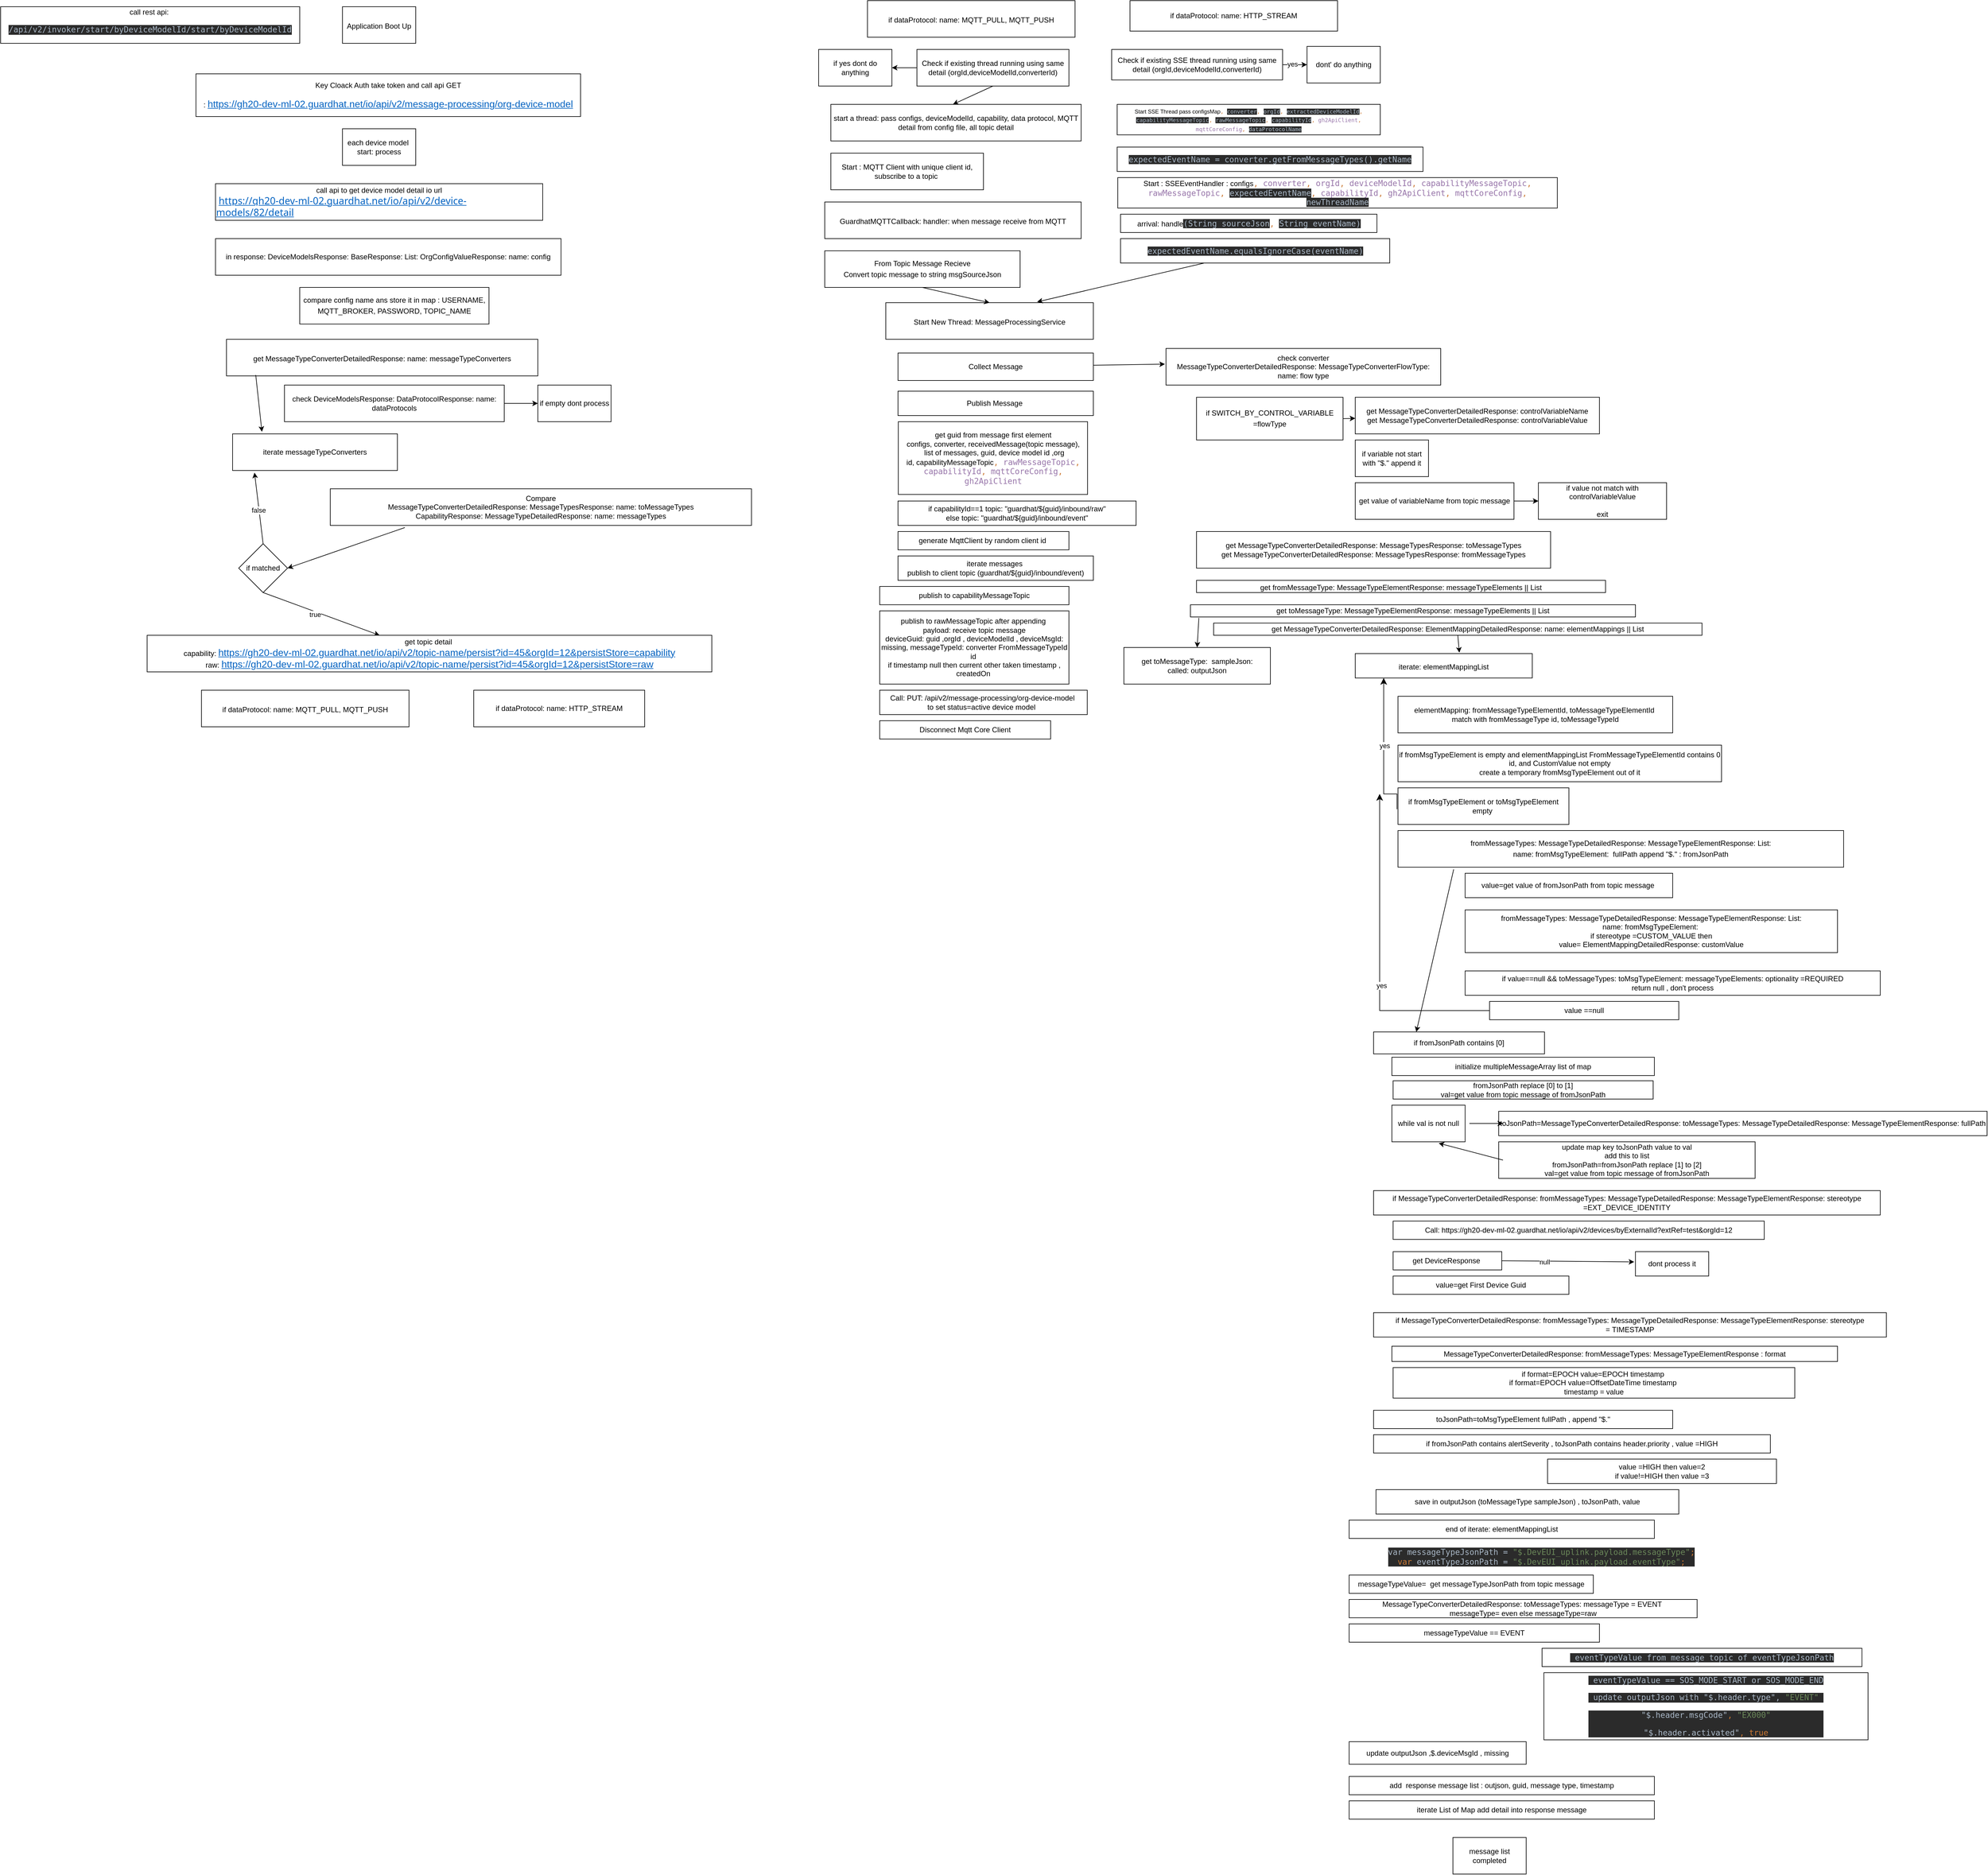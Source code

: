 <mxfile version="23.1.1" type="github">
  <diagram name="Page-1" id="rc2w1ViO4SwAH4gsUvoJ">
    <mxGraphModel dx="2721" dy="923" grid="1" gridSize="10" guides="1" tooltips="1" connect="1" arrows="1" fold="1" page="1" pageScale="1" pageWidth="827" pageHeight="1169" math="0" shadow="0">
      <root>
        <mxCell id="0" />
        <mxCell id="1" parent="0" />
        <mxCell id="ei1pIP2o1uee5ukMiUAw-1" value="Application Boot Up&lt;span style=&quot;font-size: medium; text-align: start;&quot;&gt;&lt;/span&gt;" style="rounded=0;whiteSpace=wrap;html=1;" parent="1" vertex="1">
          <mxGeometry x="300" y="10" width="120" height="60" as="geometry" />
        </mxCell>
        <mxCell id="ei1pIP2o1uee5ukMiUAw-2" value="Key Cloack Auth take token and call api GET&lt;br&gt;&lt;br&gt;: &lt;span style=&quot;text-align: start; font-size: 12pt; font-family: Calibri, sans-serif;&quot;&gt;&lt;a style=&quot;color: rgb(5, 99, 193);&quot; href=&quot;https://gh20-dev-ml-02.guardhat.net/io/api/v2/message-processing/org-device-model&quot;&gt;&lt;span lang=&quot;EN-US&quot;&gt;https://gh20-dev-ml-02.guardhat.net/io/api/v2/message-processing/org-device-model&lt;/span&gt;&lt;/a&gt;&lt;/span&gt;&lt;span style=&quot;font-size: medium; text-align: start;&quot;&gt;&lt;/span&gt;" style="rounded=0;whiteSpace=wrap;html=1;" parent="1" vertex="1">
          <mxGeometry x="60" y="120" width="630" height="70" as="geometry" />
        </mxCell>
        <mxCell id="ei1pIP2o1uee5ukMiUAw-3" value="each device model&amp;nbsp;&lt;br&gt;start: process" style="rounded=0;whiteSpace=wrap;html=1;" parent="1" vertex="1">
          <mxGeometry x="300" y="210" width="120" height="60" as="geometry" />
        </mxCell>
        <mxCell id="ei1pIP2o1uee5ukMiUAw-4" value="call api to get device model detail&amp;nbsp;io url&lt;p style=&quot;margin: 0cm; font-size: 12pt; font-family: Calibri, sans-serif; text-align: start;&quot; class=&quot;MsoNormal&quot;&gt;&lt;span style=&quot;font-family: &amp;quot;Segoe UI&amp;quot;, sans-serif; color: rgb(33, 37, 41); background: white;&quot;&gt;&amp;nbsp;&lt;/span&gt;&lt;a style=&quot;color: rgb(5, 99, 193);&quot; href=&quot;https://gh20-dev-ml-02.guardhat.net/io/api/v2/device-models/82/detail&quot;&gt;&lt;span style=&quot;font-family: &amp;quot;Segoe UI&amp;quot;, sans-serif; background: white;&quot;&gt;https://gh20-dev-ml-02.guardhat.net/io/api/v2/device-models/82/detail&lt;/span&gt;&lt;/a&gt;&lt;span style=&quot;font-family: &amp;quot;Segoe UI&amp;quot;, sans-serif; color: rgb(33, 37, 41); background: white;&quot;&gt;&lt;/span&gt;&lt;/p&gt;&lt;span style=&quot;text-align: start; font-size: 12pt; font-family: Calibri, sans-serif;&quot;&gt;&lt;/span&gt;&lt;span style=&quot;text-align: start; font-size: 12pt; font-family: Calibri, sans-serif;&quot;&gt;&lt;/span&gt;&lt;span style=&quot;font-size: medium; text-align: start;&quot;&gt;&lt;/span&gt;&lt;span style=&quot;font-size: medium; text-align: start;&quot;&gt;&lt;/span&gt;" style="rounded=0;whiteSpace=wrap;html=1;" parent="1" vertex="1">
          <mxGeometry x="92" y="300" width="536" height="60" as="geometry" />
        </mxCell>
        <mxCell id="ei1pIP2o1uee5ukMiUAw-5" value="in response:&amp;nbsp;DeviceModelsResponse:&amp;nbsp;BaseResponse: List: OrgConfigValueResponse: name: config" style="rounded=0;whiteSpace=wrap;html=1;" parent="1" vertex="1">
          <mxGeometry x="92" y="390" width="566" height="60" as="geometry" />
        </mxCell>
        <mxCell id="ei1pIP2o1uee5ukMiUAw-6" value="compare config name ans store it in map :&amp;nbsp;USERNAME, MQTT_BROKER, PASSWORD, TOPIC_NAME&lt;span style=&quot;font-size: medium; text-align: start;&quot;&gt;&lt;/span&gt;" style="rounded=0;whiteSpace=wrap;html=1;" parent="1" vertex="1">
          <mxGeometry x="230" y="470" width="310" height="60" as="geometry" />
        </mxCell>
        <mxCell id="ei1pIP2o1uee5ukMiUAw-7" value="get&amp;nbsp;MessageTypeConverterDetailedResponse: name: messageTypeConverters&lt;span style=&quot;font-size: medium; text-align: start;&quot;&gt;&lt;/span&gt;" style="rounded=0;whiteSpace=wrap;html=1;" parent="1" vertex="1">
          <mxGeometry x="110" y="555" width="510" height="60" as="geometry" />
        </mxCell>
        <mxCell id="ei1pIP2o1uee5ukMiUAw-8" value="check&amp;nbsp;DeviceModelsResponse:&amp;nbsp;DataProtocolResponse: name: dataProtocols" style="rounded=0;whiteSpace=wrap;html=1;" parent="1" vertex="1">
          <mxGeometry x="205" y="630" width="360" height="60" as="geometry" />
        </mxCell>
        <mxCell id="ei1pIP2o1uee5ukMiUAw-9" value="if empty dont process" style="rounded=0;whiteSpace=wrap;html=1;" parent="1" vertex="1">
          <mxGeometry x="620" y="630" width="120" height="60" as="geometry" />
        </mxCell>
        <mxCell id="ei1pIP2o1uee5ukMiUAw-10" value="" style="endArrow=classic;html=1;rounded=0;exitX=1;exitY=0.5;exitDx=0;exitDy=0;" parent="1" source="ei1pIP2o1uee5ukMiUAw-8" target="ei1pIP2o1uee5ukMiUAw-9" edge="1">
          <mxGeometry width="50" height="50" relative="1" as="geometry">
            <mxPoint x="390" y="700" as="sourcePoint" />
            <mxPoint x="440" y="650" as="targetPoint" />
          </mxGeometry>
        </mxCell>
        <mxCell id="ei1pIP2o1uee5ukMiUAw-11" value="iterate messageTypeConverters" style="rounded=0;whiteSpace=wrap;html=1;" parent="1" vertex="1">
          <mxGeometry x="120" y="710" width="270" height="60" as="geometry" />
        </mxCell>
        <mxCell id="ei1pIP2o1uee5ukMiUAw-12" value="" style="endArrow=classic;html=1;rounded=0;entryX=0.178;entryY=-0.058;entryDx=0;entryDy=0;exitX=0.094;exitY=0.975;exitDx=0;exitDy=0;entryPerimeter=0;exitPerimeter=0;" parent="1" source="ei1pIP2o1uee5ukMiUAw-7" target="ei1pIP2o1uee5ukMiUAw-11" edge="1">
          <mxGeometry width="50" height="50" relative="1" as="geometry">
            <mxPoint x="390" y="840" as="sourcePoint" />
            <mxPoint x="440" y="790" as="targetPoint" />
            <Array as="points" />
          </mxGeometry>
        </mxCell>
        <mxCell id="ei1pIP2o1uee5ukMiUAw-13" value="Compare &lt;br&gt;MessageTypeConverterDetailedResponse:&amp;nbsp;MessageTypesResponse: name: toMessageTypes&lt;br&gt;CapabilityResponse:&amp;nbsp;MessageTypeDetailedResponse: name:&amp;nbsp;messageTypes" style="rounded=0;whiteSpace=wrap;html=1;" parent="1" vertex="1">
          <mxGeometry x="280" y="800" width="690" height="60" as="geometry" />
        </mxCell>
        <mxCell id="ei1pIP2o1uee5ukMiUAw-16" value="if matched" style="rhombus;whiteSpace=wrap;html=1;" parent="1" vertex="1">
          <mxGeometry x="130" y="890" width="80" height="80" as="geometry" />
        </mxCell>
        <mxCell id="ei1pIP2o1uee5ukMiUAw-17" value="" style="endArrow=classic;html=1;rounded=0;entryX=1;entryY=0.5;entryDx=0;entryDy=0;exitX=0.177;exitY=1.058;exitDx=0;exitDy=0;exitPerimeter=0;" parent="1" source="ei1pIP2o1uee5ukMiUAw-13" target="ei1pIP2o1uee5ukMiUAw-16" edge="1">
          <mxGeometry width="50" height="50" relative="1" as="geometry">
            <mxPoint x="390" y="980" as="sourcePoint" />
            <mxPoint x="440" y="930" as="targetPoint" />
          </mxGeometry>
        </mxCell>
        <mxCell id="ei1pIP2o1uee5ukMiUAw-18" value="" style="endArrow=classic;html=1;rounded=0;exitX=0.5;exitY=1;exitDx=0;exitDy=0;" parent="1" source="ei1pIP2o1uee5ukMiUAw-16" target="ei1pIP2o1uee5ukMiUAw-22" edge="1">
          <mxGeometry width="50" height="50" relative="1" as="geometry">
            <mxPoint x="390" y="980" as="sourcePoint" />
            <mxPoint x="320" y="990" as="targetPoint" />
          </mxGeometry>
        </mxCell>
        <mxCell id="ei1pIP2o1uee5ukMiUAw-21" value="true" style="edgeLabel;html=1;align=center;verticalAlign=middle;resizable=0;points=[];" parent="ei1pIP2o1uee5ukMiUAw-18" vertex="1" connectable="0">
          <mxGeometry x="-0.1" y="-4" relative="1" as="geometry">
            <mxPoint as="offset" />
          </mxGeometry>
        </mxCell>
        <mxCell id="ei1pIP2o1uee5ukMiUAw-19" value="" style="endArrow=classic;html=1;rounded=0;entryX=0.133;entryY=1.058;entryDx=0;entryDy=0;entryPerimeter=0;exitX=0.5;exitY=0;exitDx=0;exitDy=0;" parent="1" source="ei1pIP2o1uee5ukMiUAw-16" target="ei1pIP2o1uee5ukMiUAw-11" edge="1">
          <mxGeometry width="50" height="50" relative="1" as="geometry">
            <mxPoint x="170" y="880" as="sourcePoint" />
            <mxPoint x="440" y="930" as="targetPoint" />
          </mxGeometry>
        </mxCell>
        <mxCell id="ei1pIP2o1uee5ukMiUAw-20" value="false&amp;nbsp;" style="edgeLabel;html=1;align=center;verticalAlign=middle;resizable=0;points=[];" parent="ei1pIP2o1uee5ukMiUAw-19" vertex="1" connectable="0">
          <mxGeometry x="-0.047" relative="1" as="geometry">
            <mxPoint as="offset" />
          </mxGeometry>
        </mxCell>
        <mxCell id="ei1pIP2o1uee5ukMiUAw-22" value="get topic detail&amp;nbsp;&lt;br&gt;capability:&amp;nbsp;&lt;a style=&quot;font-family: Calibri, sans-serif; font-size: 12pt; text-align: start; background-color: initial; color: rgb(5, 99, 193);&quot; href=&quot;https://gh20-dev-ml-02.guardhat.net/io/api/v2/topic-name/persist?id=45&amp;amp;orgId=12&amp;amp;persistStore=capability&quot;&gt;https://gh20-dev-ml-02.guardhat.net/io/api/v2/topic-name/persist?id=45&amp;amp;orgId=12&amp;amp;persistStore=capability&lt;/a&gt;&lt;p style=&quot;margin: 0cm; font-size: 12pt; font-family: Calibri, sans-serif; text-align: start;&quot; class=&quot;MsoNormal&quot;&gt;&lt;span style=&quot;font-family: &amp;quot;Segoe UI&amp;quot;, sans-serif; color: rgb(33, 37, 41); background: white;&quot;&gt;&lt;/span&gt;&lt;/p&gt;raw:&amp;nbsp;&lt;a style=&quot;font-family: Calibri, sans-serif; font-size: 12pt; text-align: start; background-color: initial; color: rgb(5, 99, 193);&quot; href=&quot;https://gh20-dev-ml-02.guardhat.net/io/api/v2/topic-name/persist?id=45&amp;amp;orgId=12&amp;amp;persistStore=raw&quot;&gt;https://gh20-dev-ml-02.guardhat.net/io/api/v2/topic-name/persist?id=45&amp;amp;orgId=12&amp;amp;persistStore=raw&lt;/a&gt;&lt;p style=&quot;margin: 0cm; font-size: 12pt; font-family: Calibri, sans-serif; text-align: start;&quot; class=&quot;MsoNormal&quot;&gt;&lt;span style=&quot;font-family: &amp;quot;Segoe UI&amp;quot;, sans-serif; color: rgb(33, 37, 41); background: white;&quot;&gt;&lt;/span&gt;&lt;/p&gt;&lt;p style=&quot;margin: 0cm; font-size: 12pt; font-family: Calibri, sans-serif; text-align: start;&quot; class=&quot;MsoNormal&quot;&gt;&lt;span style=&quot;font-family: &amp;quot;Segoe UI&amp;quot;, sans-serif; color: rgb(33, 37, 41); background: white;&quot;&gt;&lt;/span&gt;&lt;/p&gt;" style="rounded=0;whiteSpace=wrap;html=1;" parent="1" vertex="1">
          <mxGeometry x="-20" y="1040" width="925" height="60" as="geometry" />
        </mxCell>
        <mxCell id="ei1pIP2o1uee5ukMiUAw-23" value="if&amp;nbsp;dataProtocol: name:&amp;nbsp;&lt;span style=&quot;font-size: medium; text-align: start;&quot;&gt;&lt;/span&gt;MQTT_PULL, MQTT_PUSH" style="rounded=0;whiteSpace=wrap;html=1;" parent="1" vertex="1">
          <mxGeometry x="69" y="1130" width="340" height="60" as="geometry" />
        </mxCell>
        <mxCell id="ei1pIP2o1uee5ukMiUAw-24" value="if&amp;nbsp;dataProtocol: name: HTTP_STREAM" style="rounded=0;whiteSpace=wrap;html=1;" parent="1" vertex="1">
          <mxGeometry x="515" y="1130" width="280" height="60" as="geometry" />
        </mxCell>
        <mxCell id="ei1pIP2o1uee5ukMiUAw-25" value="if&amp;nbsp;dataProtocol: name:&amp;nbsp;&lt;span style=&quot;font-size: medium; text-align: start;&quot;&gt;&lt;/span&gt;MQTT_PULL, MQTT_PUSH" style="rounded=0;whiteSpace=wrap;html=1;" parent="1" vertex="1">
          <mxGeometry x="1160" width="340" height="60" as="geometry" />
        </mxCell>
        <mxCell id="ei1pIP2o1uee5ukMiUAw-26" value="Check if existing thread running using same detail (orgId,deviceModelId,converterId)" style="rounded=0;whiteSpace=wrap;html=1;" parent="1" vertex="1">
          <mxGeometry x="1241" y="80" width="249" height="60" as="geometry" />
        </mxCell>
        <mxCell id="ei1pIP2o1uee5ukMiUAw-27" value="if yes dont do anything" style="rounded=0;whiteSpace=wrap;html=1;" parent="1" vertex="1">
          <mxGeometry x="1080" y="80" width="120" height="60" as="geometry" />
        </mxCell>
        <mxCell id="ei1pIP2o1uee5ukMiUAw-28" value="" style="endArrow=classic;html=1;rounded=0;entryX=1;entryY=0.5;entryDx=0;entryDy=0;" parent="1" source="ei1pIP2o1uee5ukMiUAw-26" target="ei1pIP2o1uee5ukMiUAw-27" edge="1">
          <mxGeometry width="50" height="50" relative="1" as="geometry">
            <mxPoint x="1040" y="230" as="sourcePoint" />
            <mxPoint x="1090" y="180" as="targetPoint" />
          </mxGeometry>
        </mxCell>
        <mxCell id="ei1pIP2o1uee5ukMiUAw-29" value="" style="endArrow=classic;html=1;rounded=0;exitX=0.5;exitY=1;exitDx=0;exitDy=0;" parent="1" source="ei1pIP2o1uee5ukMiUAw-26" edge="1">
          <mxGeometry width="50" height="50" relative="1" as="geometry">
            <mxPoint x="1040" y="230" as="sourcePoint" />
            <mxPoint x="1300" y="170" as="targetPoint" />
          </mxGeometry>
        </mxCell>
        <mxCell id="ei1pIP2o1uee5ukMiUAw-30" value="start a thread: pass configs, deviceModelId, capability, data protocol, MQTT detail from config file, all topic detail" style="rounded=0;whiteSpace=wrap;html=1;" parent="1" vertex="1">
          <mxGeometry x="1100" y="170" width="410" height="60" as="geometry" />
        </mxCell>
        <mxCell id="ei1pIP2o1uee5ukMiUAw-31" value="Start : MQTT Client with unique client id, subscribe to a topic&amp;nbsp;" style="rounded=0;whiteSpace=wrap;html=1;" parent="1" vertex="1">
          <mxGeometry x="1100" y="250" width="250" height="60" as="geometry" />
        </mxCell>
        <mxCell id="ei1pIP2o1uee5ukMiUAw-32" value="GuardhatMQTTCallback: handler: when message receive from MQTT&lt;span style=&quot;font-size: medium; text-align: start;&quot;&gt;&lt;/span&gt;" style="rounded=0;whiteSpace=wrap;html=1;" parent="1" vertex="1">
          <mxGeometry x="1090" y="330" width="420" height="60" as="geometry" />
        </mxCell>
        <mxCell id="ei1pIP2o1uee5ukMiUAw-33" value="From Topic Message Recieve&lt;br&gt;Convert topic message to string msgSourceJson&lt;span style=&quot;font-size: medium; text-align: start;&quot;&gt;&lt;/span&gt;" style="rounded=0;whiteSpace=wrap;html=1;" parent="1" vertex="1">
          <mxGeometry x="1090" y="410" width="320" height="60" as="geometry" />
        </mxCell>
        <mxCell id="ei1pIP2o1uee5ukMiUAw-34" value="Start New Thread:&amp;nbsp;MessageProcessingService&lt;span style=&quot;font-size: medium; text-align: start;&quot;&gt;&lt;/span&gt;" style="rounded=0;whiteSpace=wrap;html=1;" parent="1" vertex="1">
          <mxGeometry x="1190" y="495" width="340" height="60" as="geometry" />
        </mxCell>
        <mxCell id="ei1pIP2o1uee5ukMiUAw-35" value="" style="endArrow=classic;html=1;rounded=0;entryX=0.5;entryY=0;entryDx=0;entryDy=0;exitX=0.5;exitY=1;exitDx=0;exitDy=0;" parent="1" source="ei1pIP2o1uee5ukMiUAw-33" target="ei1pIP2o1uee5ukMiUAw-34" edge="1">
          <mxGeometry width="50" height="50" relative="1" as="geometry">
            <mxPoint x="1040" y="490" as="sourcePoint" />
            <mxPoint x="1090" y="440" as="targetPoint" />
          </mxGeometry>
        </mxCell>
        <mxCell id="ei1pIP2o1uee5ukMiUAw-36" value="check converter&lt;br&gt;MessageTypeConverterDetailedResponse:&amp;nbsp;MessageTypeConverterFlowType: name: flow type" style="rounded=0;whiteSpace=wrap;html=1;" parent="1" vertex="1">
          <mxGeometry x="1649" y="570" width="450" height="60" as="geometry" />
        </mxCell>
        <mxCell id="ei1pIP2o1uee5ukMiUAw-37" value="if&amp;nbsp;SWITCH_BY_CONTROL_VARIABLE&lt;br&gt;=flowType&lt;span style=&quot;font-size: medium; text-align: start;&quot;&gt;&lt;/span&gt;" style="rounded=0;whiteSpace=wrap;html=1;" parent="1" vertex="1">
          <mxGeometry x="1699" y="650" width="240" height="70" as="geometry" />
        </mxCell>
        <mxCell id="ei1pIP2o1uee5ukMiUAw-38" value="get MessageTypeConverterDetailedResponse:&amp;nbsp;controlVariableName&lt;br&gt;get MessageTypeConverterDetailedResponse:&amp;nbsp;controlVariableValue" style="rounded=0;whiteSpace=wrap;html=1;" parent="1" vertex="1">
          <mxGeometry x="1959" y="650" width="400" height="60" as="geometry" />
        </mxCell>
        <mxCell id="ei1pIP2o1uee5ukMiUAw-39" value="if variable not start with &quot;$.&quot; append it" style="rounded=0;whiteSpace=wrap;html=1;" parent="1" vertex="1">
          <mxGeometry x="1959" y="720" width="120" height="60" as="geometry" />
        </mxCell>
        <mxCell id="ei1pIP2o1uee5ukMiUAw-40" value="get value of&amp;nbsp;variableName from topic message" style="rounded=0;whiteSpace=wrap;html=1;" parent="1" vertex="1">
          <mxGeometry x="1959" y="790" width="260" height="60" as="geometry" />
        </mxCell>
        <mxCell id="ei1pIP2o1uee5ukMiUAw-41" value="if value not match with controlVariableValue&lt;br&gt;&lt;br&gt;exit" style="rounded=0;whiteSpace=wrap;html=1;" parent="1" vertex="1">
          <mxGeometry x="2259" y="790" width="210" height="60" as="geometry" />
        </mxCell>
        <mxCell id="ei1pIP2o1uee5ukMiUAw-42" value="" style="endArrow=classic;html=1;rounded=0;entryX=0;entryY=0.5;entryDx=0;entryDy=0;" parent="1" target="ei1pIP2o1uee5ukMiUAw-41" edge="1">
          <mxGeometry width="50" height="50" relative="1" as="geometry">
            <mxPoint x="2219" y="820" as="sourcePoint" />
            <mxPoint x="1859" y="770" as="targetPoint" />
          </mxGeometry>
        </mxCell>
        <mxCell id="ei1pIP2o1uee5ukMiUAw-43" value="get&amp;nbsp;MessageTypeConverterDetailedResponse:&amp;nbsp;MessageTypesResponse:&amp;nbsp;toMessageTypes&lt;br&gt;get&amp;nbsp;MessageTypeConverterDetailedResponse:&amp;nbsp;MessageTypesResponse: fromMessageTypes" style="rounded=0;whiteSpace=wrap;html=1;" parent="1" vertex="1">
          <mxGeometry x="1699" y="870" width="580" height="60" as="geometry" />
        </mxCell>
        <mxCell id="ei1pIP2o1uee5ukMiUAw-44" value="" style="endArrow=classic;html=1;rounded=0;exitX=1;exitY=0.5;exitDx=0;exitDy=0;" parent="1" source="ei1pIP2o1uee5ukMiUAw-37" target="ei1pIP2o1uee5ukMiUAw-38" edge="1">
          <mxGeometry width="50" height="50" relative="1" as="geometry">
            <mxPoint x="1809" y="820" as="sourcePoint" />
            <mxPoint x="1859" y="770" as="targetPoint" />
          </mxGeometry>
        </mxCell>
        <mxCell id="ei1pIP2o1uee5ukMiUAw-45" value="get&amp;nbsp;fromMessageType:&amp;nbsp;&lt;span style=&quot;font-size: medium; text-align: start;&quot;&gt;&lt;/span&gt;MessageTypeElementResponse:&amp;nbsp;messageTypeElements || List" style="rounded=0;whiteSpace=wrap;html=1;" parent="1" vertex="1">
          <mxGeometry x="1699" y="950" width="670" height="20" as="geometry" />
        </mxCell>
        <mxCell id="ei1pIP2o1uee5ukMiUAw-46" value="get toMessageType:&amp;nbsp;MessageTypeElementResponse:&amp;nbsp;messageTypeElements || List" style="rounded=0;whiteSpace=wrap;html=1;" parent="1" vertex="1">
          <mxGeometry x="1689" y="990" width="729" height="20" as="geometry" />
        </mxCell>
        <mxCell id="ei1pIP2o1uee5ukMiUAw-47" value="get&amp;nbsp;MessageTypeConverterDetailedResponse:&amp;nbsp;ElementMappingDetailedResponse: name:&amp;nbsp;elementMappings || List" style="rounded=0;whiteSpace=wrap;html=1;" parent="1" vertex="1">
          <mxGeometry x="1727" y="1020" width="800" height="20" as="geometry" />
        </mxCell>
        <mxCell id="ei1pIP2o1uee5ukMiUAw-48" value="get toMessageType:&amp;nbsp;&amp;nbsp;sampleJson: called:&amp;nbsp;outputJson" style="rounded=0;whiteSpace=wrap;html=1;" parent="1" vertex="1">
          <mxGeometry x="1580" y="1060" width="240" height="60" as="geometry" />
        </mxCell>
        <mxCell id="ei1pIP2o1uee5ukMiUAw-49" value="" style="endArrow=classic;html=1;rounded=0;entryX=0.5;entryY=0;entryDx=0;entryDy=0;exitX=0.019;exitY=1.075;exitDx=0;exitDy=0;exitPerimeter=0;" parent="1" source="ei1pIP2o1uee5ukMiUAw-46" target="ei1pIP2o1uee5ukMiUAw-48" edge="1">
          <mxGeometry width="50" height="50" relative="1" as="geometry">
            <mxPoint x="1809" y="1020" as="sourcePoint" />
            <mxPoint x="1859" y="970" as="targetPoint" />
          </mxGeometry>
        </mxCell>
        <mxCell id="ei1pIP2o1uee5ukMiUAw-50" value="iterate:&amp;nbsp;elementMappingList&lt;span style=&quot;font-size: medium; text-align: start;&quot;&gt;&lt;/span&gt;" style="rounded=0;whiteSpace=wrap;html=1;" parent="1" vertex="1">
          <mxGeometry x="1959" y="1070" width="290" height="40" as="geometry" />
        </mxCell>
        <mxCell id="ei1pIP2o1uee5ukMiUAw-51" value="" style="endArrow=classic;html=1;rounded=0;entryX=0.588;entryY=-0.037;entryDx=0;entryDy=0;entryPerimeter=0;exitX=0.5;exitY=1;exitDx=0;exitDy=0;" parent="1" source="ei1pIP2o1uee5ukMiUAw-47" target="ei1pIP2o1uee5ukMiUAw-50" edge="1">
          <mxGeometry width="50" height="50" relative="1" as="geometry">
            <mxPoint x="1809" y="1080" as="sourcePoint" />
            <mxPoint x="1859" y="1030" as="targetPoint" />
          </mxGeometry>
        </mxCell>
        <mxCell id="ei1pIP2o1uee5ukMiUAw-53" value="elementMapping:&amp;nbsp;fromMessageTypeElementId,&amp;nbsp;toMessageTypeElementId&amp;nbsp;&lt;br&gt;match with fromMessageType id, toMessageTypeId" style="rounded=0;whiteSpace=wrap;html=1;" parent="1" vertex="1">
          <mxGeometry x="2029" y="1140" width="450" height="60" as="geometry" />
        </mxCell>
        <mxCell id="ei1pIP2o1uee5ukMiUAw-54" value="if&amp;nbsp;fromMsgTypeElement is empty and elementMappingList&amp;nbsp;FromMessageTypeElementId contains 0 id, and&amp;nbsp;CustomValue not empty&lt;br&gt;create a temporary&amp;nbsp;fromMsgTypeElement out of it" style="rounded=0;whiteSpace=wrap;html=1;" parent="1" vertex="1">
          <mxGeometry x="2029" y="1220" width="530" height="60" as="geometry" />
        </mxCell>
        <mxCell id="ei1pIP2o1uee5ukMiUAw-55" value="if&amp;nbsp;fromMsgTypeElement or&amp;nbsp;toMsgTypeElement empty&amp;nbsp;" style="rounded=0;whiteSpace=wrap;html=1;" parent="1" vertex="1">
          <mxGeometry x="2029" y="1290" width="280" height="60" as="geometry" />
        </mxCell>
        <mxCell id="ei1pIP2o1uee5ukMiUAw-58" value="" style="edgeStyle=elbowEdgeStyle;elbow=vertical;endArrow=classic;html=1;curved=0;rounded=0;endSize=8;startSize=8;entryX=0.609;entryY=1.004;entryDx=0;entryDy=0;entryPerimeter=0;exitX=-0.006;exitY=0.583;exitDx=0;exitDy=0;exitPerimeter=0;" parent="1" source="ei1pIP2o1uee5ukMiUAw-55" edge="1">
          <mxGeometry width="50" height="50" relative="1" as="geometry">
            <mxPoint x="1899" y="1320" as="sourcePoint" />
            <mxPoint x="2005.61" y="1110.0" as="targetPoint" />
            <Array as="points">
              <mxPoint x="1899" y="1300" />
            </Array>
          </mxGeometry>
        </mxCell>
        <mxCell id="ei1pIP2o1uee5ukMiUAw-59" value="yes" style="edgeLabel;html=1;align=center;verticalAlign=middle;resizable=0;points=[];" parent="ei1pIP2o1uee5ukMiUAw-58" vertex="1" connectable="0">
          <mxGeometry x="0.06" y="-1" relative="1" as="geometry">
            <mxPoint as="offset" />
          </mxGeometry>
        </mxCell>
        <mxCell id="ei1pIP2o1uee5ukMiUAw-60" value="call rest api:&amp;nbsp;&lt;br&gt;&lt;pre style=&quot;background-color:#2b2b2b;color:#a9b7c6;font-family:&#39;JetBrains Mono&#39;,monospace;font-size:9.8pt;&quot;&gt;/api/v2/invoker/start/byDeviceModelId/start/byDeviceModelId&lt;/pre&gt;" style="rounded=0;whiteSpace=wrap;html=1;" parent="1" vertex="1">
          <mxGeometry x="-260" y="10" width="490" height="60" as="geometry" />
        </mxCell>
        <mxCell id="ei1pIP2o1uee5ukMiUAw-61" value="fromMessageTypes:&amp;nbsp;MessageTypeDetailedResponse:&amp;nbsp;MessageTypeElementResponse: List:&lt;br&gt;name: fromMsgTypeElement:&amp;nbsp;&amp;nbsp;fullPath append&amp;nbsp;&quot;$.&quot; :&amp;nbsp;&lt;span style=&quot;font-size: medium; text-align: start;&quot;&gt;&lt;/span&gt;fromJsonPath" style="rounded=0;whiteSpace=wrap;html=1;" parent="1" vertex="1">
          <mxGeometry x="2029" y="1360" width="730" height="60" as="geometry" />
        </mxCell>
        <mxCell id="ei1pIP2o1uee5ukMiUAw-62" value="value=get value of fromJsonPath from topic message&amp;nbsp;" style="rounded=0;whiteSpace=wrap;html=1;" parent="1" vertex="1">
          <mxGeometry x="2139" y="1430" width="340" height="40" as="geometry" />
        </mxCell>
        <mxCell id="ei1pIP2o1uee5ukMiUAw-63" value="fromMessageTypes:&amp;nbsp;MessageTypeDetailedResponse:&amp;nbsp;MessageTypeElementResponse: List:&lt;br&gt;name: fromMsgTypeElement:&amp;nbsp; &lt;br&gt;if stereotype&lt;span style=&quot;background-color: initial;&quot;&gt;&amp;nbsp;=&lt;/span&gt;CUSTOM_VALUE then &lt;br&gt;value=&amp;nbsp;ElementMappingDetailedResponse:&amp;nbsp;customValue" style="rounded=0;whiteSpace=wrap;html=1;" parent="1" vertex="1">
          <mxGeometry x="2139" y="1490" width="610" height="70" as="geometry" />
        </mxCell>
        <mxCell id="ei1pIP2o1uee5ukMiUAw-64" value="if value==null &amp;amp;&amp;amp;&amp;nbsp;toMessageTypes:&amp;nbsp;toMsgTypeElement:&amp;nbsp;messageTypeElements:&amp;nbsp;optionality =REQUIRED&lt;br&gt;return null , don&#39;t process&lt;br&gt;&lt;span style=&quot;font-size: medium; text-align: start;&quot;&gt;&lt;/span&gt;" style="rounded=0;whiteSpace=wrap;html=1;" parent="1" vertex="1">
          <mxGeometry x="2139" y="1590" width="680" height="40" as="geometry" />
        </mxCell>
        <mxCell id="ei1pIP2o1uee5ukMiUAw-65" value="value ==null" style="rounded=0;whiteSpace=wrap;html=1;" parent="1" vertex="1">
          <mxGeometry x="2179" y="1640" width="310" height="30" as="geometry" />
        </mxCell>
        <mxCell id="ei1pIP2o1uee5ukMiUAw-68" value="" style="edgeStyle=segmentEdgeStyle;endArrow=classic;html=1;curved=0;rounded=0;endSize=8;startSize=8;exitX=0;exitY=0.5;exitDx=0;exitDy=0;" parent="1" source="ei1pIP2o1uee5ukMiUAw-65" edge="1">
          <mxGeometry width="50" height="50" relative="1" as="geometry">
            <mxPoint x="2149" y="1660" as="sourcePoint" />
            <mxPoint x="1999" y="1300" as="targetPoint" />
          </mxGeometry>
        </mxCell>
        <mxCell id="ei1pIP2o1uee5ukMiUAw-69" value="yes&lt;br&gt;" style="edgeLabel;html=1;align=center;verticalAlign=middle;resizable=0;points=[];" parent="ei1pIP2o1uee5ukMiUAw-68" vertex="1" connectable="0">
          <mxGeometry x="-0.174" y="-3" relative="1" as="geometry">
            <mxPoint as="offset" />
          </mxGeometry>
        </mxCell>
        <mxCell id="ei1pIP2o1uee5ukMiUAw-70" value="if&amp;nbsp;fromJsonPath contains [0]" style="rounded=0;whiteSpace=wrap;html=1;" parent="1" vertex="1">
          <mxGeometry x="1989" y="1690" width="280" height="36" as="geometry" />
        </mxCell>
        <mxCell id="ei1pIP2o1uee5ukMiUAw-71" value="" style="endArrow=classic;html=1;rounded=0;entryX=0.25;entryY=0;entryDx=0;entryDy=0;exitX=0.125;exitY=1.061;exitDx=0;exitDy=0;exitPerimeter=0;" parent="1" source="ei1pIP2o1uee5ukMiUAw-61" target="ei1pIP2o1uee5ukMiUAw-70" edge="1">
          <mxGeometry width="50" height="50" relative="1" as="geometry">
            <mxPoint x="2249" y="1620" as="sourcePoint" />
            <mxPoint x="2299" y="1570" as="targetPoint" />
          </mxGeometry>
        </mxCell>
        <mxCell id="ei1pIP2o1uee5ukMiUAw-72" value="initialize&amp;nbsp;multipleMessageArray list of map" style="rounded=0;whiteSpace=wrap;html=1;" parent="1" vertex="1">
          <mxGeometry x="2019" y="1731.5" width="430" height="30" as="geometry" />
        </mxCell>
        <mxCell id="ei1pIP2o1uee5ukMiUAw-73" value="fromJsonPath replace [0] to [1]&lt;br&gt;val=get value from topic message of fromJsonPath" style="rounded=0;whiteSpace=wrap;html=1;" parent="1" vertex="1">
          <mxGeometry x="2021" y="1770" width="426" height="30" as="geometry" />
        </mxCell>
        <mxCell id="ei1pIP2o1uee5ukMiUAw-74" value="while val is not null" style="rounded=0;whiteSpace=wrap;html=1;" parent="1" vertex="1">
          <mxGeometry x="2019" y="1810" width="120" height="60" as="geometry" />
        </mxCell>
        <mxCell id="ei1pIP2o1uee5ukMiUAw-75" value="toJsonPath=MessageTypeConverterDetailedResponse:&amp;nbsp;toMessageTypes:&amp;nbsp;MessageTypeDetailedResponse:&amp;nbsp;MessageTypeElementResponse: fullPath" style="rounded=0;whiteSpace=wrap;html=1;" parent="1" vertex="1">
          <mxGeometry x="2194" y="1820" width="800" height="40" as="geometry" />
        </mxCell>
        <mxCell id="ei1pIP2o1uee5ukMiUAw-76" value="update map key toJsonPath value to val&lt;br&gt;add this to list&lt;br&gt;fromJsonPath=fromJsonPath replace [1] to [2]&lt;br&gt;val=get value from topic message of fromJsonPath" style="rounded=0;whiteSpace=wrap;html=1;" parent="1" vertex="1">
          <mxGeometry x="2194" y="1870" width="420" height="60" as="geometry" />
        </mxCell>
        <mxCell id="ei1pIP2o1uee5ukMiUAw-77" value="" style="endArrow=classic;html=1;rounded=0;entryX=0.581;entryY=1.039;entryDx=0;entryDy=0;entryPerimeter=0;exitX=0;exitY=0.5;exitDx=0;exitDy=0;" parent="1" edge="1">
          <mxGeometry width="50" height="50" relative="1" as="geometry">
            <mxPoint x="2201.0" y="1900" as="sourcePoint" />
            <mxPoint x="2095.72" y="1872.34" as="targetPoint" />
          </mxGeometry>
        </mxCell>
        <mxCell id="ei1pIP2o1uee5ukMiUAw-78" value="" style="endArrow=classic;html=1;rounded=0;entryX=0;entryY=0.5;entryDx=0;entryDy=0;exitX=1;exitY=0.5;exitDx=0;exitDy=0;" parent="1" edge="1">
          <mxGeometry width="50" height="50" relative="1" as="geometry">
            <mxPoint x="2146" y="1840" as="sourcePoint" />
            <mxPoint x="2201.0" y="1840" as="targetPoint" />
          </mxGeometry>
        </mxCell>
        <mxCell id="ei1pIP2o1uee5ukMiUAw-79" value="if&amp;nbsp;MessageTypeConverterDetailedResponse:&amp;nbsp;fromMessageTypes:&amp;nbsp;MessageTypeDetailedResponse:&amp;nbsp;MessageTypeElementResponse:&amp;nbsp;stereotype&lt;br&gt;=EXT_DEVICE_IDENTITY" style="rounded=0;whiteSpace=wrap;html=1;" parent="1" vertex="1">
          <mxGeometry x="1989" y="1950" width="830" height="40" as="geometry" />
        </mxCell>
        <mxCell id="ei1pIP2o1uee5ukMiUAw-80" value="Call:&amp;nbsp;https://gh20-dev-ml-02.guardhat.net/io/api/v2/devices/byExternalId?extRef=test&amp;amp;orgId=12" style="rounded=0;whiteSpace=wrap;html=1;" parent="1" vertex="1">
          <mxGeometry x="2021" y="2000" width="608" height="30" as="geometry" />
        </mxCell>
        <mxCell id="ei1pIP2o1uee5ukMiUAw-81" value="get&amp;nbsp;DeviceResponse&amp;nbsp;" style="rounded=0;whiteSpace=wrap;html=1;" parent="1" vertex="1">
          <mxGeometry x="2021" y="2050" width="178" height="30" as="geometry" />
        </mxCell>
        <mxCell id="ei1pIP2o1uee5ukMiUAw-82" value="dont process it" style="rounded=0;whiteSpace=wrap;html=1;" parent="1" vertex="1">
          <mxGeometry x="2418" y="2050" width="120" height="40" as="geometry" />
        </mxCell>
        <mxCell id="ei1pIP2o1uee5ukMiUAw-83" value="" style="endArrow=classic;html=1;rounded=0;entryX=-0.017;entryY=0.421;entryDx=0;entryDy=0;entryPerimeter=0;exitX=1;exitY=0.5;exitDx=0;exitDy=0;" parent="1" source="ei1pIP2o1uee5ukMiUAw-81" target="ei1pIP2o1uee5ukMiUAw-82" edge="1">
          <mxGeometry width="50" height="50" relative="1" as="geometry">
            <mxPoint x="2219" y="1980" as="sourcePoint" />
            <mxPoint x="2269" y="1930" as="targetPoint" />
          </mxGeometry>
        </mxCell>
        <mxCell id="ei1pIP2o1uee5ukMiUAw-84" value="null" style="edgeLabel;html=1;align=center;verticalAlign=middle;resizable=0;points=[];" parent="ei1pIP2o1uee5ukMiUAw-83" vertex="1" connectable="0">
          <mxGeometry x="-0.353" y="-1" relative="1" as="geometry">
            <mxPoint as="offset" />
          </mxGeometry>
        </mxCell>
        <mxCell id="ei1pIP2o1uee5ukMiUAw-85" value="value=get First Device Guid" style="rounded=0;whiteSpace=wrap;html=1;" parent="1" vertex="1">
          <mxGeometry x="2021" y="2090" width="288" height="30" as="geometry" />
        </mxCell>
        <mxCell id="ei1pIP2o1uee5ukMiUAw-86" value="if&amp;nbsp;MessageTypeConverterDetailedResponse:&amp;nbsp;fromMessageTypes:&amp;nbsp;MessageTypeDetailedResponse:&amp;nbsp;MessageTypeElementResponse:&amp;nbsp;stereotype&lt;br style=&quot;border-color: var(--border-color);&quot;&gt;=&amp;nbsp;TIMESTAMP" style="rounded=0;whiteSpace=wrap;html=1;" parent="1" vertex="1">
          <mxGeometry x="1989" y="2150" width="840" height="40" as="geometry" />
        </mxCell>
        <mxCell id="ei1pIP2o1uee5ukMiUAw-87" value="MessageTypeConverterDetailedResponse:&amp;nbsp;fromMessageTypes:&amp;nbsp;MessageTypeElementResponse&amp;nbsp;:&amp;nbsp;format" style="rounded=0;whiteSpace=wrap;html=1;" parent="1" vertex="1">
          <mxGeometry x="2019" y="2205" width="730" height="25" as="geometry" />
        </mxCell>
        <mxCell id="ei1pIP2o1uee5ukMiUAw-88" value="if format=EPOCH&amp;nbsp;value=EPOCH timestamp&amp;nbsp;&lt;br&gt;if format=EPOCH&amp;nbsp;value=OffsetDateTime&amp;nbsp;timestamp&amp;nbsp;&lt;br&gt;&lt;span style=&quot;background-color: initial;&quot;&gt;timestamp = value&lt;br&gt;&lt;/span&gt;" style="rounded=0;whiteSpace=wrap;html=1;" parent="1" vertex="1">
          <mxGeometry x="2021" y="2240" width="658" height="50" as="geometry" />
        </mxCell>
        <mxCell id="ei1pIP2o1uee5ukMiUAw-89" value="toJsonPath=toMsgTypeElement fullPath , append&amp;nbsp;&quot;$.&quot;" style="rounded=0;whiteSpace=wrap;html=1;" parent="1" vertex="1">
          <mxGeometry x="1989" y="2310" width="490" height="30" as="geometry" />
        </mxCell>
        <mxCell id="ei1pIP2o1uee5ukMiUAw-90" value="if fromJsonPath contains&amp;nbsp;alertSeverity , toJsonPath contains&amp;nbsp;header.priority , value =HIGH" style="rounded=0;whiteSpace=wrap;html=1;" parent="1" vertex="1">
          <mxGeometry x="1989" y="2350" width="650" height="30" as="geometry" />
        </mxCell>
        <mxCell id="ei1pIP2o1uee5ukMiUAw-91" value="value =HIGH then value=2&lt;br&gt;if value!=HIGH then value =3" style="rounded=0;whiteSpace=wrap;html=1;" parent="1" vertex="1">
          <mxGeometry x="2274" y="2390" width="375" height="40" as="geometry" />
        </mxCell>
        <mxCell id="XzORqDxbFwmmnYt8RqeT-1" value="save in&amp;nbsp;outputJson (toMessageType sampleJson&lt;span style=&quot;background-color: initial;&quot;&gt;) ,&amp;nbsp;&lt;/span&gt;toJsonPath,&amp;nbsp;value" style="rounded=0;whiteSpace=wrap;html=1;" vertex="1" parent="1">
          <mxGeometry x="1993" y="2440" width="496" height="40" as="geometry" />
        </mxCell>
        <mxCell id="XzORqDxbFwmmnYt8RqeT-2" value="end of iterate:&amp;nbsp;elementMappingList" style="rounded=0;whiteSpace=wrap;html=1;" vertex="1" parent="1">
          <mxGeometry x="1949" y="2490" width="500" height="30" as="geometry" />
        </mxCell>
        <mxCell id="XzORqDxbFwmmnYt8RqeT-3" value="&lt;pre style=&quot;background-color:#2b2b2b;color:#a9b7c6;font-family:&#39;JetBrains Mono&#39;,monospace;font-size:9.8pt;&quot;&gt;var messageTypeJsonPath = &lt;span style=&quot;color:#6a8759;&quot;&gt;&quot;$.DevEUI_uplink.payload.messageType&quot;&lt;/span&gt;&lt;span style=&quot;color:#cc7832;&quot;&gt;;&lt;br&gt;&lt;/span&gt;&lt;span style=&quot;color:#cc7832;&quot;&gt;var &lt;/span&gt;eventTypeJsonPath = &lt;span style=&quot;color:#6a8759;&quot;&gt;&quot;$.DevEUI_uplink.payload.eventType&quot;&lt;/span&gt;&lt;span style=&quot;color:#cc7832;&quot;&gt;;&lt;/span&gt;&lt;/pre&gt;" style="rounded=0;whiteSpace=wrap;html=1;strokeColor=#FFFFFF;" vertex="1" parent="1">
          <mxGeometry x="1949" y="2530" width="630" height="40" as="geometry" />
        </mxCell>
        <mxCell id="XzORqDxbFwmmnYt8RqeT-4" value="messageTypeValue=&amp;nbsp; get&amp;nbsp;messageTypeJsonPath from topic message" style="rounded=0;whiteSpace=wrap;html=1;" vertex="1" parent="1">
          <mxGeometry x="1949" y="2580" width="400" height="30" as="geometry" />
        </mxCell>
        <mxCell id="XzORqDxbFwmmnYt8RqeT-5" value="MessageTypeConverterDetailedResponse:&amp;nbsp;toMessageTypes:&amp;nbsp;messageType = EVENT&amp;nbsp;&lt;br&gt;messageType= even else messageType=raw" style="rounded=0;whiteSpace=wrap;html=1;" vertex="1" parent="1">
          <mxGeometry x="1949" y="2620" width="570" height="30" as="geometry" />
        </mxCell>
        <mxCell id="XzORqDxbFwmmnYt8RqeT-6" value="messageTypeValue == EVENT" style="rounded=0;whiteSpace=wrap;html=1;" vertex="1" parent="1">
          <mxGeometry x="1949" y="2660" width="410" height="30" as="geometry" />
        </mxCell>
        <mxCell id="XzORqDxbFwmmnYt8RqeT-7" value="&lt;pre style=&quot;background-color:#2b2b2b;color:#a9b7c6;font-family:&#39;JetBrains Mono&#39;,monospace;font-size:9.8pt;&quot;&gt; eventTypeValue from message topic of eventTypeJsonPath&lt;/pre&gt;" style="rounded=0;whiteSpace=wrap;html=1;" vertex="1" parent="1">
          <mxGeometry x="2265" y="2700" width="524" height="30" as="geometry" />
        </mxCell>
        <mxCell id="XzORqDxbFwmmnYt8RqeT-8" value="&lt;pre style=&quot;background-color:#2b2b2b;color:#a9b7c6;font-family:&#39;JetBrains Mono&#39;,monospace;font-size:9.8pt;&quot;&gt; eventTypeValue == SOS_MODE_START or SOS_MODE_END&lt;/pre&gt;&lt;pre style=&quot;background-color:#2b2b2b;color:#a9b7c6;font-family:&#39;JetBrains Mono&#39;,monospace;font-size:9.8pt;&quot;&gt;update outputJson with &quot;$.header.type&quot;, &lt;span style=&quot;font-size: 9.8pt; color: rgb(106, 135, 89);&quot;&gt;&quot;EVENT&quot;&lt;/span&gt;&lt;/pre&gt;&lt;pre style=&quot;background-color:#2b2b2b;color:#a9b7c6;font-family:&#39;JetBrains Mono&#39;,monospace;font-size:9.8pt;&quot;&gt;&lt;pre style=&quot;font-family: &amp;quot;JetBrains Mono&amp;quot;, monospace; font-size: 9.8pt;&quot;&gt;&quot;$.header.msgCode&quot;&lt;span style=&quot;color:#cc7832;&quot;&gt;, &lt;/span&gt;&lt;span style=&quot;color:#6a8759;&quot;&gt;&quot;EX000&quot;&lt;/span&gt;&lt;/pre&gt;&lt;pre style=&quot;font-family: &amp;quot;JetBrains Mono&amp;quot;, monospace; font-size: 9.8pt;&quot;&gt;&quot;$.header.activated&quot;&lt;span style=&quot;color:#cc7832;&quot;&gt;, true&lt;/span&gt;&lt;/pre&gt;&lt;/pre&gt;" style="rounded=0;whiteSpace=wrap;html=1;" vertex="1" parent="1">
          <mxGeometry x="2268" y="2740" width="531" height="110" as="geometry" />
        </mxCell>
        <mxCell id="XzORqDxbFwmmnYt8RqeT-9" value="update outputJson ,$.deviceMsgId , missing" style="rounded=0;whiteSpace=wrap;html=1;" vertex="1" parent="1">
          <mxGeometry x="1949" y="2853" width="290" height="37" as="geometry" />
        </mxCell>
        <mxCell id="XzORqDxbFwmmnYt8RqeT-10" value="add&amp;nbsp;&lt;span style=&quot;white-space: pre;&quot;&gt;&#x9;&lt;/span&gt;response message list : outjson, guid, message type, timestamp" style="rounded=0;whiteSpace=wrap;html=1;" vertex="1" parent="1">
          <mxGeometry x="1949" y="2910" width="500" height="30" as="geometry" />
        </mxCell>
        <mxCell id="XzORqDxbFwmmnYt8RqeT-11" value="iterate List of Map add detail into response message" style="rounded=0;whiteSpace=wrap;html=1;" vertex="1" parent="1">
          <mxGeometry x="1949" y="2950" width="500" height="30" as="geometry" />
        </mxCell>
        <mxCell id="XzORqDxbFwmmnYt8RqeT-12" value="message list completed" style="rounded=0;whiteSpace=wrap;html=1;" vertex="1" parent="1">
          <mxGeometry x="2119" y="3010" width="120" height="60" as="geometry" />
        </mxCell>
        <mxCell id="XzORqDxbFwmmnYt8RqeT-13" value="Collect Message" style="rounded=0;whiteSpace=wrap;html=1;" vertex="1" parent="1">
          <mxGeometry x="1210" y="577.5" width="320" height="45" as="geometry" />
        </mxCell>
        <mxCell id="XzORqDxbFwmmnYt8RqeT-14" value="" style="endArrow=classic;html=1;rounded=0;entryX=-0.004;entryY=0.428;entryDx=0;entryDy=0;entryPerimeter=0;" edge="1" parent="1" source="XzORqDxbFwmmnYt8RqeT-13" target="ei1pIP2o1uee5ukMiUAw-36">
          <mxGeometry width="50" height="50" relative="1" as="geometry">
            <mxPoint x="1480" y="570" as="sourcePoint" />
            <mxPoint x="1530" y="520" as="targetPoint" />
          </mxGeometry>
        </mxCell>
        <mxCell id="XzORqDxbFwmmnYt8RqeT-15" value="Publish Message&amp;nbsp;" style="rounded=0;whiteSpace=wrap;html=1;" vertex="1" parent="1">
          <mxGeometry x="1210" y="640" width="320" height="40" as="geometry" />
        </mxCell>
        <mxCell id="XzORqDxbFwmmnYt8RqeT-16" value="get guid from message first element&lt;br&gt;configs, converter,&amp;nbsp;receivedMessage(topic message),&lt;br&gt;&amp;nbsp;list of&lt;span style=&quot;background-color: initial;&quot;&gt;&amp;nbsp;messages, guid, device model id ,org id,&amp;nbsp;capabilityMessageTopic&lt;/span&gt;&lt;span style=&quot;background-color: initial; font-family: &amp;quot;JetBrains Mono&amp;quot;, monospace; font-size: 9.8pt; color: rgb(204, 120, 50);&quot;&gt;, &lt;/span&gt;&lt;span style=&quot;background-color: initial; font-family: &amp;quot;JetBrains Mono&amp;quot;, monospace; font-size: 9.8pt; color: rgb(152, 118, 170);&quot;&gt;rawMessageTopic&lt;/span&gt;&lt;span style=&quot;background-color: initial; font-family: &amp;quot;JetBrains Mono&amp;quot;, monospace; font-size: 9.8pt; color: rgb(204, 120, 50);&quot;&gt;, &lt;/span&gt;&lt;span style=&quot;background-color: initial; font-family: &amp;quot;JetBrains Mono&amp;quot;, monospace; font-size: 9.8pt; color: rgb(152, 118, 170);&quot;&gt;capabilityId&lt;/span&gt;&lt;span style=&quot;background-color: initial; font-family: &amp;quot;JetBrains Mono&amp;quot;, monospace; font-size: 9.8pt; color: rgb(204, 120, 50);&quot;&gt;, &lt;/span&gt;&lt;span style=&quot;background-color: initial; font-family: &amp;quot;JetBrains Mono&amp;quot;, monospace; font-size: 9.8pt; color: rgb(152, 118, 170);&quot;&gt;mqttCoreConfig&lt;/span&gt;&lt;span style=&quot;background-color: initial; font-family: &amp;quot;JetBrains Mono&amp;quot;, monospace; font-size: 9.8pt; color: rgb(204, 120, 50);&quot;&gt;, &lt;/span&gt;&lt;span style=&quot;background-color: initial; font-family: &amp;quot;JetBrains Mono&amp;quot;, monospace; font-size: 9.8pt; color: rgb(152, 118, 170);&quot;&gt;gh2ApiClient&lt;/span&gt;" style="rounded=0;whiteSpace=wrap;html=1;" vertex="1" parent="1">
          <mxGeometry x="1210.5" y="690" width="310" height="119.23" as="geometry" />
        </mxCell>
        <mxCell id="XzORqDxbFwmmnYt8RqeT-17" value="if capabilityId==1&amp;nbsp;topic:&amp;nbsp;&quot;guardhat/${guid}/inbound/raw&quot;&lt;br&gt;else topic:&amp;nbsp;&quot;guardhat/${guid}/inbound/event&quot;" style="rounded=0;whiteSpace=wrap;html=1;" vertex="1" parent="1">
          <mxGeometry x="1210" y="820" width="390" height="40" as="geometry" />
        </mxCell>
        <mxCell id="XzORqDxbFwmmnYt8RqeT-18" value="generate&amp;nbsp;MqttClient by random client id&amp;nbsp;" style="rounded=0;whiteSpace=wrap;html=1;" vertex="1" parent="1">
          <mxGeometry x="1210" y="870" width="280" height="30" as="geometry" />
        </mxCell>
        <mxCell id="XzORqDxbFwmmnYt8RqeT-19" value="iterate messages&amp;nbsp;&lt;br&gt;publish to client topic (guardhat/${guid}/inbound/event)" style="rounded=0;whiteSpace=wrap;html=1;" vertex="1" parent="1">
          <mxGeometry x="1210" y="910" width="320" height="40" as="geometry" />
        </mxCell>
        <mxCell id="XzORqDxbFwmmnYt8RqeT-20" value="publish to&amp;nbsp;capabilityMessageTopic" style="rounded=0;whiteSpace=wrap;html=1;" vertex="1" parent="1">
          <mxGeometry x="1180" y="960" width="310" height="30" as="geometry" />
        </mxCell>
        <mxCell id="XzORqDxbFwmmnYt8RqeT-21" value="publish to&amp;nbsp;rawMessageTopic after appending&amp;nbsp;&lt;br&gt;payload: receive topic message&lt;br&gt;deviceGuid: guid ,orgId ,&amp;nbsp;deviceModelId ,&amp;nbsp;deviceMsgId: missing,&amp;nbsp;messageTypeId:&amp;nbsp;converter FromMessageTypeId id&amp;nbsp;&lt;br&gt;&lt;span style=&quot;background-color: initial;&quot;&gt;if timestamp null then current other taken timestamp , createdOn&amp;nbsp;&lt;/span&gt;" style="rounded=0;whiteSpace=wrap;html=1;" vertex="1" parent="1">
          <mxGeometry x="1180" y="1000" width="310" height="120" as="geometry" />
        </mxCell>
        <mxCell id="XzORqDxbFwmmnYt8RqeT-22" value="Call: PUT:&amp;nbsp;/api/v2/message-processing/org-device-model&amp;nbsp;&lt;br&gt;to set status=active device model&amp;nbsp;&amp;nbsp;" style="rounded=0;whiteSpace=wrap;html=1;" vertex="1" parent="1">
          <mxGeometry x="1180" y="1130" width="340" height="40" as="geometry" />
        </mxCell>
        <mxCell id="XzORqDxbFwmmnYt8RqeT-23" value="Disconnect Mqtt Core Client" style="rounded=0;whiteSpace=wrap;html=1;" vertex="1" parent="1">
          <mxGeometry x="1180" y="1180" width="280" height="30" as="geometry" />
        </mxCell>
        <mxCell id="XzORqDxbFwmmnYt8RqeT-25" value="if&amp;nbsp;dataProtocol: name:&amp;nbsp;HTTP_STREAM" style="rounded=0;whiteSpace=wrap;html=1;" vertex="1" parent="1">
          <mxGeometry x="1590" width="340" height="50" as="geometry" />
        </mxCell>
        <mxCell id="XzORqDxbFwmmnYt8RqeT-26" value="Check if existing SSE thread running using same detail (orgId,deviceModelId,converterId)" style="rounded=0;whiteSpace=wrap;html=1;" vertex="1" parent="1">
          <mxGeometry x="1560" y="80" width="280" height="50" as="geometry" />
        </mxCell>
        <mxCell id="XzORqDxbFwmmnYt8RqeT-27" value="dont&#39; do anything" style="rounded=0;whiteSpace=wrap;html=1;" vertex="1" parent="1">
          <mxGeometry x="1880" y="75" width="120" height="60" as="geometry" />
        </mxCell>
        <mxCell id="XzORqDxbFwmmnYt8RqeT-28" value="" style="endArrow=classic;html=1;rounded=0;exitX=1;exitY=0.5;exitDx=0;exitDy=0;" edge="1" parent="1" source="XzORqDxbFwmmnYt8RqeT-26" target="XzORqDxbFwmmnYt8RqeT-27">
          <mxGeometry width="50" height="50" relative="1" as="geometry">
            <mxPoint x="1720" y="130" as="sourcePoint" />
            <mxPoint x="1770" y="80" as="targetPoint" />
          </mxGeometry>
        </mxCell>
        <mxCell id="XzORqDxbFwmmnYt8RqeT-29" value="yes&lt;br&gt;" style="edgeLabel;html=1;align=center;verticalAlign=middle;resizable=0;points=[];" vertex="1" connectable="0" parent="XzORqDxbFwmmnYt8RqeT-28">
          <mxGeometry x="-0.214" y="1" relative="1" as="geometry">
            <mxPoint as="offset" />
          </mxGeometry>
        </mxCell>
        <mxCell id="XzORqDxbFwmmnYt8RqeT-30" value="&lt;font style=&quot;font-size: 9px;&quot;&gt;Start SSE Thread pass&amp;nbsp;configsMap&lt;span style=&quot;font-family: &amp;quot;JetBrains Mono&amp;quot;, monospace; color: rgb(204, 120, 50);&quot;&gt;, &lt;/span&gt;&lt;span style=&quot;background-color: rgb(43, 43, 43); color: rgb(169, 183, 198); font-family: &amp;quot;JetBrains Mono&amp;quot;, monospace;&quot;&gt;converter&lt;/span&gt;&lt;span style=&quot;font-family: &amp;quot;JetBrains Mono&amp;quot;, monospace; color: rgb(204, 120, 50);&quot;&gt;, &lt;/span&gt;&lt;span style=&quot;background-color: rgb(43, 43, 43); color: rgb(169, 183, 198); font-family: &amp;quot;JetBrains Mono&amp;quot;, monospace;&quot;&gt;orgId&lt;/span&gt;&lt;span style=&quot;font-family: &amp;quot;JetBrains Mono&amp;quot;, monospace; color: rgb(204, 120, 50);&quot;&gt;, &lt;/span&gt;&lt;span style=&quot;background-color: rgb(43, 43, 43); color: rgb(169, 183, 198); font-family: &amp;quot;JetBrains Mono&amp;quot;, monospace;&quot;&gt;extractedDeviceModelId&lt;/span&gt;&lt;span style=&quot;font-family: &amp;quot;JetBrains Mono&amp;quot;, monospace; color: rgb(204, 120, 50);&quot;&gt;, &lt;/span&gt;&lt;span style=&quot;background-color: rgb(43, 43, 43); color: rgb(169, 183, 198); font-family: &amp;quot;JetBrains Mono&amp;quot;, monospace;&quot;&gt;capabilityMessageTopic&lt;/span&gt;&lt;span style=&quot;font-family: &amp;quot;JetBrains Mono&amp;quot;, monospace; color: rgb(204, 120, 50);&quot;&gt;, &lt;/span&gt;&lt;span style=&quot;background-color: rgb(43, 43, 43); color: rgb(169, 183, 198); font-family: &amp;quot;JetBrains Mono&amp;quot;, monospace;&quot;&gt;rawMessageTopic&lt;/span&gt;&lt;span style=&quot;font-family: &amp;quot;JetBrains Mono&amp;quot;, monospace; color: rgb(204, 120, 50);&quot;&gt;, &lt;/span&gt;&lt;span style=&quot;background-color: rgb(43, 43, 43); color: rgb(169, 183, 198); font-family: &amp;quot;JetBrains Mono&amp;quot;, monospace;&quot;&gt;capabilityId&lt;/span&gt;&lt;span style=&quot;font-family: &amp;quot;JetBrains Mono&amp;quot;, monospace; color: rgb(204, 120, 50);&quot;&gt;, &lt;/span&gt;&lt;span style=&quot;font-family: &amp;quot;JetBrains Mono&amp;quot;, monospace; color: rgb(152, 118, 170);&quot;&gt;gh2ApiClient&lt;/span&gt;&lt;span style=&quot;font-family: &amp;quot;JetBrains Mono&amp;quot;, monospace; color: rgb(204, 120, 50);&quot;&gt;, &lt;/span&gt;&lt;span style=&quot;font-family: &amp;quot;JetBrains Mono&amp;quot;, monospace; color: rgb(152, 118, 170);&quot;&gt;mqttCoreConfig&lt;/span&gt;&lt;span style=&quot;font-family: &amp;quot;JetBrains Mono&amp;quot;, monospace; color: rgb(204, 120, 50);&quot;&gt;, &lt;/span&gt;&lt;span style=&quot;background-color: rgb(43, 43, 43); color: rgb(169, 183, 198); font-family: &amp;quot;JetBrains Mono&amp;quot;, monospace;&quot;&gt;dataProtocolName&lt;/span&gt;&lt;/font&gt;" style="rounded=0;whiteSpace=wrap;html=1;" vertex="1" parent="1">
          <mxGeometry x="1569" y="170" width="431" height="50" as="geometry" />
        </mxCell>
        <mxCell id="XzORqDxbFwmmnYt8RqeT-31" value="&lt;pre style=&quot;background-color:#2b2b2b;color:#a9b7c6;font-family:&#39;JetBrains Mono&#39;,monospace;font-size:9.8pt;&quot;&gt;expectedEventName = converter.getFromMessageTypes().getName&lt;/pre&gt;" style="rounded=0;whiteSpace=wrap;html=1;" vertex="1" parent="1">
          <mxGeometry x="1569" y="240" width="501" height="40" as="geometry" />
        </mxCell>
        <mxCell id="XzORqDxbFwmmnYt8RqeT-32" value="Start :&amp;nbsp;SSEEventHandler&amp;nbsp;&lt;span style=&quot;background-color: initial;&quot;&gt;:&amp;nbsp;&lt;/span&gt;configs&lt;span style=&quot;font-family: &amp;quot;JetBrains Mono&amp;quot;, monospace; font-size: 9.8pt; color: rgb(204, 120, 50);&quot;&gt;, &lt;/span&gt;&lt;span style=&quot;font-family: &amp;quot;JetBrains Mono&amp;quot;, monospace; font-size: 9.8pt; color: rgb(152, 118, 170);&quot;&gt;converter&lt;/span&gt;&lt;span style=&quot;font-family: &amp;quot;JetBrains Mono&amp;quot;, monospace; font-size: 9.8pt; color: rgb(204, 120, 50);&quot;&gt;, &lt;/span&gt;&lt;span style=&quot;font-family: &amp;quot;JetBrains Mono&amp;quot;, monospace; font-size: 9.8pt; color: rgb(152, 118, 170);&quot;&gt;orgId&lt;/span&gt;&lt;span style=&quot;font-family: &amp;quot;JetBrains Mono&amp;quot;, monospace; font-size: 9.8pt; color: rgb(204, 120, 50);&quot;&gt;, &lt;/span&gt;&lt;span style=&quot;font-family: &amp;quot;JetBrains Mono&amp;quot;, monospace; font-size: 9.8pt; color: rgb(152, 118, 170);&quot;&gt;deviceModelId&lt;/span&gt;&lt;span style=&quot;font-family: &amp;quot;JetBrains Mono&amp;quot;, monospace; font-size: 9.8pt; color: rgb(204, 120, 50);&quot;&gt;, &lt;/span&gt;&lt;span style=&quot;font-family: &amp;quot;JetBrains Mono&amp;quot;, monospace; font-size: 9.8pt; color: rgb(152, 118, 170);&quot;&gt;capabilityMessageTopic&lt;/span&gt;&lt;span style=&quot;font-family: &amp;quot;JetBrains Mono&amp;quot;, monospace; font-size: 9.8pt; color: rgb(204, 120, 50);&quot;&gt;, &lt;/span&gt;&lt;span style=&quot;font-family: &amp;quot;JetBrains Mono&amp;quot;, monospace; font-size: 9.8pt; color: rgb(152, 118, 170);&quot;&gt;rawMessageTopic&lt;/span&gt;&lt;span style=&quot;font-family: &amp;quot;JetBrains Mono&amp;quot;, monospace; font-size: 9.8pt; color: rgb(204, 120, 50);&quot;&gt;, &lt;/span&gt;&lt;span style=&quot;background-color: rgb(43, 43, 43); color: rgb(169, 183, 198); font-family: &amp;quot;JetBrains Mono&amp;quot;, monospace; font-size: 9.8pt;&quot;&gt;expectedEventName&lt;/span&gt;&lt;span style=&quot;font-family: &amp;quot;JetBrains Mono&amp;quot;, monospace; font-size: 9.8pt; color: rgb(204, 120, 50);&quot;&gt;, &lt;/span&gt;&lt;span style=&quot;font-family: &amp;quot;JetBrains Mono&amp;quot;, monospace; font-size: 9.8pt; color: rgb(152, 118, 170);&quot;&gt;capabilityId&lt;/span&gt;&lt;span style=&quot;font-family: &amp;quot;JetBrains Mono&amp;quot;, monospace; font-size: 9.8pt; color: rgb(204, 120, 50);&quot;&gt;, &lt;/span&gt;&lt;span style=&quot;font-family: &amp;quot;JetBrains Mono&amp;quot;, monospace; font-size: 9.8pt; color: rgb(152, 118, 170);&quot;&gt;gh2ApiClient&lt;/span&gt;&lt;span style=&quot;font-family: &amp;quot;JetBrains Mono&amp;quot;, monospace; font-size: 9.8pt; color: rgb(204, 120, 50);&quot;&gt;, &lt;/span&gt;&lt;span style=&quot;font-family: &amp;quot;JetBrains Mono&amp;quot;, monospace; font-size: 9.8pt; color: rgb(152, 118, 170);&quot;&gt;mqttCoreConfig&lt;/span&gt;&lt;span style=&quot;font-family: &amp;quot;JetBrains Mono&amp;quot;, monospace; font-size: 9.8pt; color: rgb(204, 120, 50);&quot;&gt;, &lt;/span&gt;&lt;span style=&quot;background-color: rgb(43, 43, 43); color: rgb(169, 183, 198); font-family: &amp;quot;JetBrains Mono&amp;quot;, monospace; font-size: 9.8pt;&quot;&gt;newThreadName&lt;/span&gt;" style="rounded=0;whiteSpace=wrap;html=1;" vertex="1" parent="1">
          <mxGeometry x="1570" y="290" width="720" height="50" as="geometry" />
        </mxCell>
        <mxCell id="XzORqDxbFwmmnYt8RqeT-33" value="arrival:&amp;nbsp;handle&lt;span style=&quot;background-color: rgb(43, 43, 43); color: rgb(169, 183, 198); font-family: &amp;quot;JetBrains Mono&amp;quot;, monospace; font-size: 9.8pt;&quot;&gt;(String sourceJson&lt;/span&gt;&lt;span style=&quot;font-family: &amp;quot;JetBrains Mono&amp;quot;, monospace; font-size: 9.8pt; color: rgb(204, 120, 50);&quot;&gt;, &lt;/span&gt;&lt;span style=&quot;background-color: rgb(43, 43, 43); color: rgb(169, 183, 198); font-family: &amp;quot;JetBrains Mono&amp;quot;, monospace; font-size: 9.8pt;&quot;&gt;String eventName)&lt;/span&gt;" style="rounded=0;whiteSpace=wrap;html=1;" vertex="1" parent="1">
          <mxGeometry x="1574.5" y="350" width="420" height="30" as="geometry" />
        </mxCell>
        <mxCell id="XzORqDxbFwmmnYt8RqeT-34" value="&lt;pre style=&quot;background-color:#2b2b2b;color:#a9b7c6;font-family:&#39;JetBrains Mono&#39;,monospace;font-size:9.8pt;&quot;&gt;expectedEventName.equalsIgnoreCase(eventName)&lt;/pre&gt;" style="rounded=0;whiteSpace=wrap;html=1;" vertex="1" parent="1">
          <mxGeometry x="1574.5" y="390" width="441" height="40" as="geometry" />
        </mxCell>
        <mxCell id="XzORqDxbFwmmnYt8RqeT-35" value="" style="endArrow=classic;html=1;rounded=0;entryX=0.729;entryY=-0.022;entryDx=0;entryDy=0;entryPerimeter=0;exitX=0.309;exitY=1.006;exitDx=0;exitDy=0;exitPerimeter=0;" edge="1" parent="1" source="XzORqDxbFwmmnYt8RqeT-34" target="ei1pIP2o1uee5ukMiUAw-34">
          <mxGeometry width="50" height="50" relative="1" as="geometry">
            <mxPoint x="1590" y="550" as="sourcePoint" />
            <mxPoint x="1640" y="500" as="targetPoint" />
          </mxGeometry>
        </mxCell>
      </root>
    </mxGraphModel>
  </diagram>
</mxfile>
